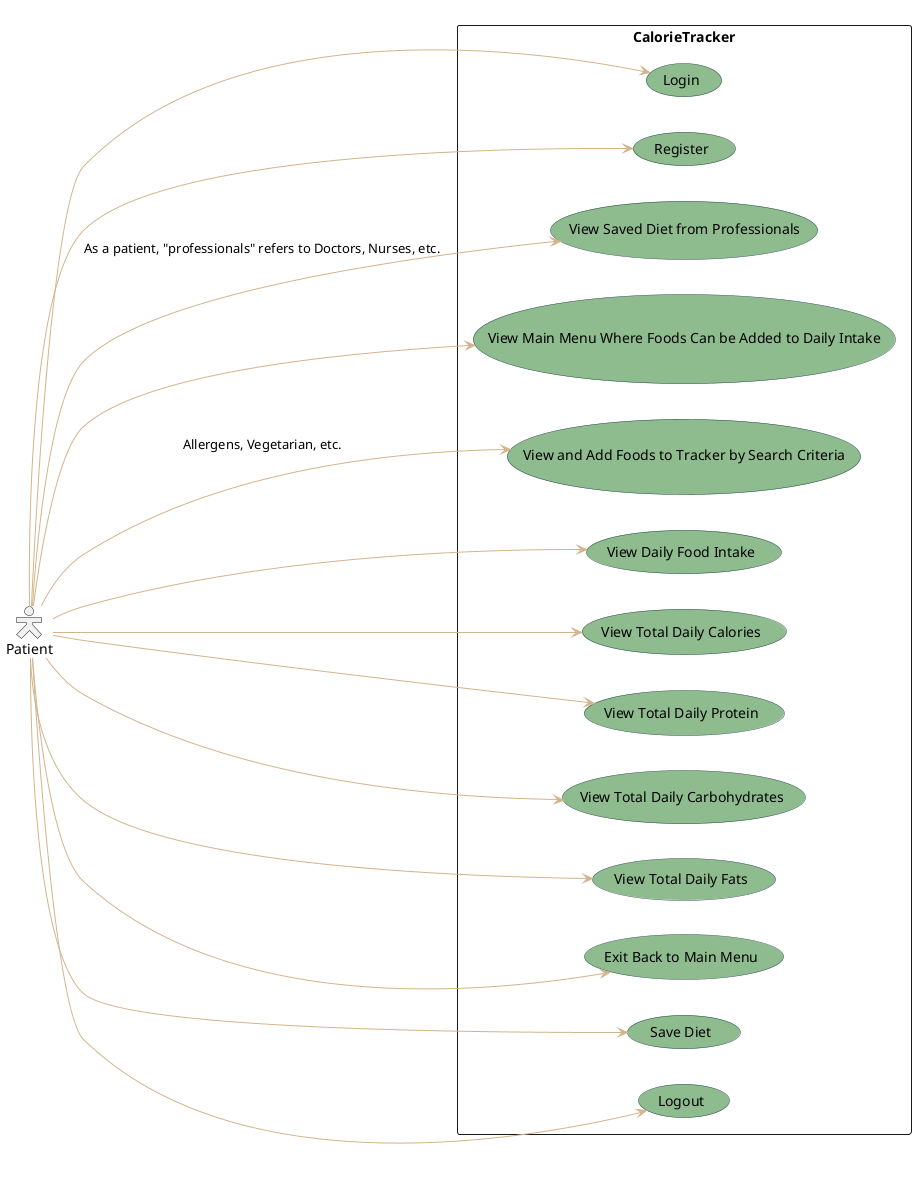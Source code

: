 @startuml patient
skinparam actorStyle Hollow 
skinparam usecase {
BackgroundColor DarkSeaGreen
BorderColor DarkSlateGray

BackgroundColor<< Main >> YellowGreen 
BorderColor<< Main >> YellowGreen 

ArrowColor tan 
ActorBorderColor black
ActorFontName Courier

ActorBackgroundColor<< Human >> Black
}
left to right direction
actor Patient
rectangle CalorieTracker {
  (Login)
  (Register)
  (View Saved Diet from Professionals)
  (View Main Menu Where Foods Can be Added to Daily Intake)
  (View and Add Foods to Tracker by Search Criteria)
  (View Daily Food Intake)
  (View Total Daily Calories)
  (View Total Daily Protein)
  (View Total Daily Carbohydrates)
  (View Total Daily Fats)
  (Exit Back to Main Menu)
  (Save Diet)
  (Logout)
}
Patient --> (Login)
Patient --> (Register)
Patient --> (View Saved Diet from Professionals) : As a patient, "professionals" refers to Doctors, Nurses, etc.
Patient --> (View Main Menu Where Foods Can be Added to Daily Intake)
Patient --> (View and Add Foods to Tracker by Search Criteria) : Allergens, Vegetarian, etc.
Patient --> (View Daily Food Intake)
Patient --> (View Total Daily Calories)
Patient --> (View Total Daily Protein)
Patient --> (View Total Daily Carbohydrates)
Patient --> (View Total Daily Fats)
Patient --> (Exit Back to Main Menu)
Patient --> (Save Diet)
Patient --> (Logout)
@enduml